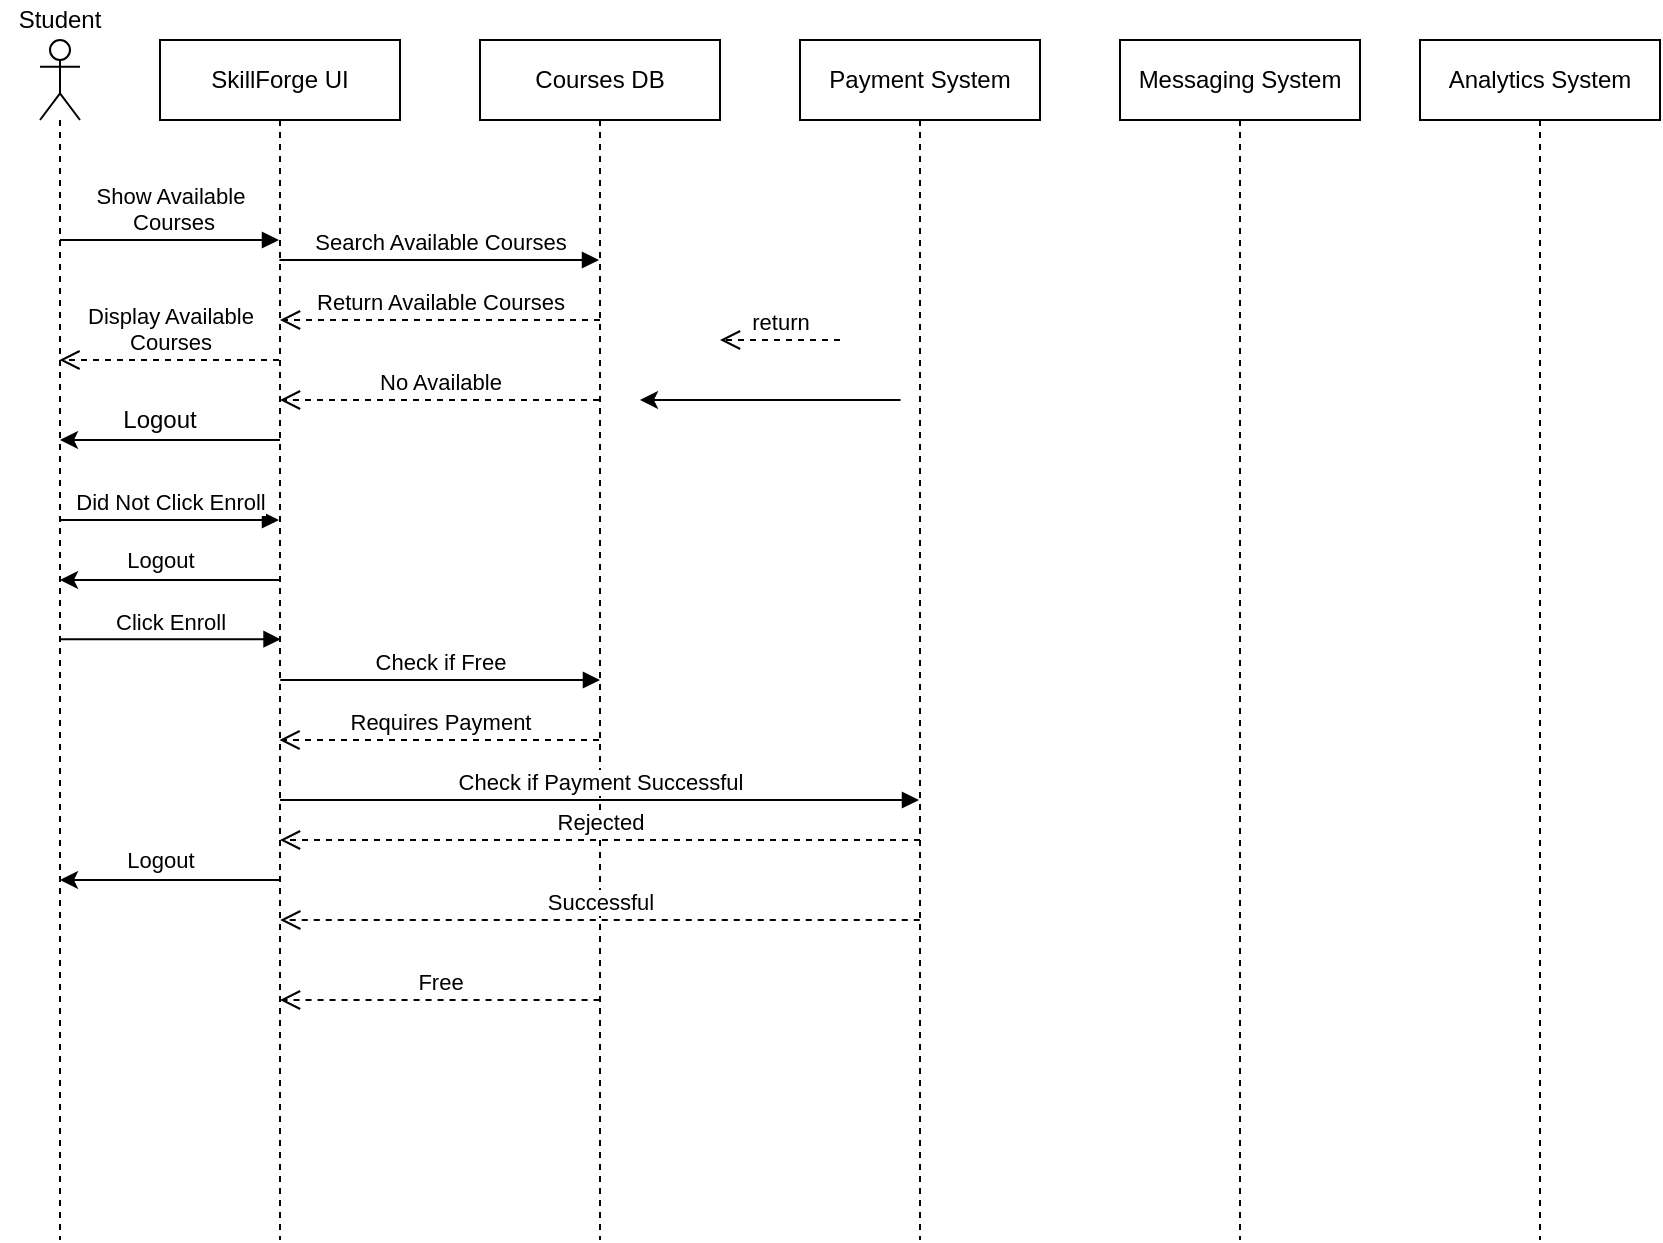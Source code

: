 <mxfile version="28.2.8">
  <diagram name="Page-1" id="lF81oiY1hW8vtEZ666zX">
    <mxGraphModel dx="841" dy="432" grid="1" gridSize="10" guides="1" tooltips="1" connect="1" arrows="1" fold="1" page="1" pageScale="1" pageWidth="850" pageHeight="1100" math="0" shadow="0">
      <root>
        <mxCell id="0" />
        <mxCell id="1" parent="0" />
        <mxCell id="_FFkfSNyMcupRzHrC7Rn-21" value="SkillForge UI" style="shape=umlLifeline;perimeter=lifelinePerimeter;whiteSpace=wrap;html=1;container=1;dropTarget=0;collapsible=0;recursiveResize=0;outlineConnect=0;portConstraint=eastwest;newEdgeStyle={&quot;curved&quot;:0,&quot;rounded&quot;:0};" vertex="1" parent="1">
          <mxGeometry x="160" y="80" width="120" height="600" as="geometry" />
        </mxCell>
        <mxCell id="_FFkfSNyMcupRzHrC7Rn-22" value="" style="shape=umlLifeline;perimeter=lifelinePerimeter;whiteSpace=wrap;html=1;container=1;dropTarget=0;collapsible=0;recursiveResize=0;outlineConnect=0;portConstraint=eastwest;newEdgeStyle={&quot;curved&quot;:0,&quot;rounded&quot;:0};participant=umlActor;" vertex="1" parent="1">
          <mxGeometry x="100" y="80" width="20" height="600" as="geometry" />
        </mxCell>
        <mxCell id="_FFkfSNyMcupRzHrC7Rn-23" value="Courses DB" style="shape=umlLifeline;perimeter=lifelinePerimeter;whiteSpace=wrap;html=1;container=1;dropTarget=0;collapsible=0;recursiveResize=0;outlineConnect=0;portConstraint=eastwest;newEdgeStyle={&quot;curved&quot;:0,&quot;rounded&quot;:0};" vertex="1" parent="1">
          <mxGeometry x="320" y="80" width="120" height="600" as="geometry" />
        </mxCell>
        <mxCell id="_FFkfSNyMcupRzHrC7Rn-24" value="Payment System" style="shape=umlLifeline;perimeter=lifelinePerimeter;whiteSpace=wrap;html=1;container=1;dropTarget=0;collapsible=0;recursiveResize=0;outlineConnect=0;portConstraint=eastwest;newEdgeStyle={&quot;curved&quot;:0,&quot;rounded&quot;:0};" vertex="1" parent="1">
          <mxGeometry x="480" y="80" width="120" height="600" as="geometry" />
        </mxCell>
        <mxCell id="_FFkfSNyMcupRzHrC7Rn-25" value="Messaging System" style="shape=umlLifeline;perimeter=lifelinePerimeter;whiteSpace=wrap;html=1;container=1;dropTarget=0;collapsible=0;recursiveResize=0;outlineConnect=0;portConstraint=eastwest;newEdgeStyle={&quot;curved&quot;:0,&quot;rounded&quot;:0};" vertex="1" parent="1">
          <mxGeometry x="640" y="80" width="120" height="600" as="geometry" />
        </mxCell>
        <mxCell id="_FFkfSNyMcupRzHrC7Rn-26" value="Analytics System" style="shape=umlLifeline;perimeter=lifelinePerimeter;whiteSpace=wrap;html=1;container=1;dropTarget=0;collapsible=0;recursiveResize=0;outlineConnect=0;portConstraint=eastwest;newEdgeStyle={&quot;curved&quot;:0,&quot;rounded&quot;:0};" vertex="1" parent="1">
          <mxGeometry x="790" y="80" width="120" height="600" as="geometry" />
        </mxCell>
        <mxCell id="_FFkfSNyMcupRzHrC7Rn-27" value="Return Available Courses" style="html=1;verticalAlign=bottom;endArrow=open;dashed=1;endSize=8;curved=0;rounded=0;" edge="1" parent="1" target="_FFkfSNyMcupRzHrC7Rn-21">
          <mxGeometry relative="1" as="geometry">
            <mxPoint x="380" y="220" as="sourcePoint" />
            <mxPoint x="300" y="220" as="targetPoint" />
          </mxGeometry>
        </mxCell>
        <mxCell id="_FFkfSNyMcupRzHrC7Rn-28" value="Check if Payment Successful" style="html=1;verticalAlign=bottom;endArrow=block;curved=0;rounded=0;" edge="1" parent="1" target="_FFkfSNyMcupRzHrC7Rn-24">
          <mxGeometry width="80" relative="1" as="geometry">
            <mxPoint x="220" y="460" as="sourcePoint" />
            <mxPoint x="300" y="460" as="targetPoint" />
          </mxGeometry>
        </mxCell>
        <mxCell id="_FFkfSNyMcupRzHrC7Rn-29" value="Show Available&lt;div&gt;&amp;nbsp;Courses&lt;/div&gt;" style="html=1;verticalAlign=bottom;endArrow=block;curved=0;rounded=0;" edge="1" parent="1" source="_FFkfSNyMcupRzHrC7Rn-22" target="_FFkfSNyMcupRzHrC7Rn-21">
          <mxGeometry width="80" relative="1" as="geometry">
            <mxPoint x="130" y="160" as="sourcePoint" />
            <mxPoint x="210" y="160" as="targetPoint" />
            <Array as="points">
              <mxPoint x="170" y="180" />
            </Array>
          </mxGeometry>
        </mxCell>
        <mxCell id="_FFkfSNyMcupRzHrC7Rn-30" value="Search Available Courses" style="html=1;verticalAlign=bottom;endArrow=block;curved=0;rounded=0;" edge="1" parent="1" target="_FFkfSNyMcupRzHrC7Rn-23">
          <mxGeometry width="80" relative="1" as="geometry">
            <mxPoint x="219.731" y="190" as="sourcePoint" />
            <mxPoint x="370" y="190" as="targetPoint" />
          </mxGeometry>
        </mxCell>
        <mxCell id="_FFkfSNyMcupRzHrC7Rn-32" value="Display Available&lt;div&gt;Courses&lt;/div&gt;" style="html=1;verticalAlign=bottom;endArrow=open;dashed=1;endSize=8;curved=0;rounded=0;" edge="1" parent="1">
          <mxGeometry relative="1" as="geometry">
            <mxPoint x="219.5" y="240" as="sourcePoint" />
            <mxPoint x="109.731" y="240" as="targetPoint" />
          </mxGeometry>
        </mxCell>
        <mxCell id="_FFkfSNyMcupRzHrC7Rn-33" value="Click Enroll" style="html=1;verticalAlign=bottom;endArrow=block;curved=0;rounded=0;" edge="1" parent="1">
          <mxGeometry width="80" relative="1" as="geometry">
            <mxPoint x="110.001" y="379.62" as="sourcePoint" />
            <mxPoint x="220.27" y="379.62" as="targetPoint" />
            <Array as="points">
              <mxPoint x="140.27" y="379.62" />
              <mxPoint x="170.27" y="379.62" />
            </Array>
          </mxGeometry>
        </mxCell>
        <mxCell id="_FFkfSNyMcupRzHrC7Rn-34" value="No Available" style="html=1;verticalAlign=bottom;endArrow=open;dashed=1;endSize=8;curved=0;rounded=0;" edge="1" parent="1" source="_FFkfSNyMcupRzHrC7Rn-23" target="_FFkfSNyMcupRzHrC7Rn-21">
          <mxGeometry relative="1" as="geometry">
            <mxPoint x="330" y="260" as="sourcePoint" />
            <mxPoint x="270" y="260" as="targetPoint" />
            <Array as="points">
              <mxPoint x="280" y="260" />
            </Array>
          </mxGeometry>
        </mxCell>
        <mxCell id="_FFkfSNyMcupRzHrC7Rn-36" value="" style="endArrow=classic;html=1;rounded=0;" edge="1" parent="1">
          <mxGeometry width="50" height="50" relative="1" as="geometry">
            <mxPoint x="530.27" y="260" as="sourcePoint" />
            <mxPoint x="400.001" y="260" as="targetPoint" />
          </mxGeometry>
        </mxCell>
        <mxCell id="_FFkfSNyMcupRzHrC7Rn-37" value="" style="endArrow=classic;html=1;rounded=0;" edge="1" parent="1" target="_FFkfSNyMcupRzHrC7Rn-22">
          <mxGeometry width="50" height="50" relative="1" as="geometry">
            <mxPoint x="220" y="280" as="sourcePoint" />
            <mxPoint x="120" y="280" as="targetPoint" />
          </mxGeometry>
        </mxCell>
        <mxCell id="_FFkfSNyMcupRzHrC7Rn-38" value="Logout" style="text;html=1;whiteSpace=wrap;strokeColor=none;fillColor=none;align=center;verticalAlign=middle;rounded=0;" vertex="1" parent="1">
          <mxGeometry x="130" y="260" width="60" height="20" as="geometry" />
        </mxCell>
        <mxCell id="_FFkfSNyMcupRzHrC7Rn-39" value="Check if Free" style="html=1;verticalAlign=bottom;endArrow=block;curved=0;rounded=0;" edge="1" parent="1">
          <mxGeometry x="-0.001" width="80" relative="1" as="geometry">
            <mxPoint x="220.111" y="400" as="sourcePoint" />
            <mxPoint x="380" y="400" as="targetPoint" />
            <Array as="points">
              <mxPoint x="330.38" y="400" />
            </Array>
            <mxPoint as="offset" />
          </mxGeometry>
        </mxCell>
        <mxCell id="_FFkfSNyMcupRzHrC7Rn-40" value="Student" style="text;html=1;whiteSpace=wrap;strokeColor=none;fillColor=none;align=center;verticalAlign=middle;rounded=0;" vertex="1" parent="1">
          <mxGeometry x="80" y="60" width="60" height="20" as="geometry" />
        </mxCell>
        <mxCell id="_FFkfSNyMcupRzHrC7Rn-42" value="return" style="html=1;verticalAlign=bottom;endArrow=open;dashed=1;endSize=8;curved=0;rounded=0;" edge="1" parent="1">
          <mxGeometry relative="1" as="geometry">
            <mxPoint x="500" y="230" as="sourcePoint" />
            <mxPoint x="440" y="230" as="targetPoint" />
          </mxGeometry>
        </mxCell>
        <mxCell id="_FFkfSNyMcupRzHrC7Rn-43" value="Did Not Click Enroll" style="html=1;verticalAlign=bottom;endArrow=block;curved=0;rounded=0;" edge="1" parent="1" source="_FFkfSNyMcupRzHrC7Rn-22" target="_FFkfSNyMcupRzHrC7Rn-21">
          <mxGeometry width="80" relative="1" as="geometry">
            <mxPoint x="120" y="320" as="sourcePoint" />
            <mxPoint x="212.71" y="320.0" as="targetPoint" />
            <Array as="points">
              <mxPoint x="183.21" y="320" />
            </Array>
          </mxGeometry>
        </mxCell>
        <mxCell id="_FFkfSNyMcupRzHrC7Rn-44" value="" style="endArrow=classic;html=1;rounded=0;" edge="1" parent="1">
          <mxGeometry width="50" height="50" relative="1" as="geometry">
            <mxPoint x="220" y="350" as="sourcePoint" />
            <mxPoint x="110" y="350" as="targetPoint" />
          </mxGeometry>
        </mxCell>
        <mxCell id="_FFkfSNyMcupRzHrC7Rn-45" value="Logout" style="edgeLabel;html=1;align=center;verticalAlign=middle;resizable=0;points=[];" vertex="1" connectable="0" parent="_FFkfSNyMcupRzHrC7Rn-44">
          <mxGeometry x="0.473" relative="1" as="geometry">
            <mxPoint x="21" y="-10" as="offset" />
          </mxGeometry>
        </mxCell>
        <mxCell id="_FFkfSNyMcupRzHrC7Rn-46" value="Requires Payment" style="html=1;verticalAlign=bottom;endArrow=open;dashed=1;endSize=8;curved=0;rounded=0;" edge="1" parent="1">
          <mxGeometry relative="1" as="geometry">
            <mxPoint x="379.5" y="430.0" as="sourcePoint" />
            <mxPoint x="219.731" y="430.0" as="targetPoint" />
          </mxGeometry>
        </mxCell>
        <mxCell id="_FFkfSNyMcupRzHrC7Rn-47" value="Free" style="html=1;verticalAlign=bottom;endArrow=open;dashed=1;endSize=8;curved=0;rounded=0;" edge="1" parent="1">
          <mxGeometry relative="1" as="geometry">
            <mxPoint x="379.77" y="560.0" as="sourcePoint" />
            <mxPoint x="220.001" y="560.0" as="targetPoint" />
          </mxGeometry>
        </mxCell>
        <mxCell id="_FFkfSNyMcupRzHrC7Rn-48" value="Successful" style="html=1;verticalAlign=bottom;endArrow=open;dashed=1;endSize=8;curved=0;rounded=0;" edge="1" parent="1">
          <mxGeometry relative="1" as="geometry">
            <mxPoint x="539.88" y="520.0" as="sourcePoint" />
            <mxPoint x="220.111" y="520.0" as="targetPoint" />
          </mxGeometry>
        </mxCell>
        <mxCell id="_FFkfSNyMcupRzHrC7Rn-49" value="Rejected" style="html=1;verticalAlign=bottom;endArrow=open;dashed=1;endSize=8;curved=0;rounded=0;" edge="1" parent="1" target="_FFkfSNyMcupRzHrC7Rn-21">
          <mxGeometry relative="1" as="geometry">
            <mxPoint x="540" y="480" as="sourcePoint" />
            <mxPoint x="480" y="480" as="targetPoint" />
          </mxGeometry>
        </mxCell>
        <mxCell id="_FFkfSNyMcupRzHrC7Rn-50" value="" style="endArrow=classic;html=1;rounded=0;" edge="1" parent="1">
          <mxGeometry width="50" height="50" relative="1" as="geometry">
            <mxPoint x="220" y="500" as="sourcePoint" />
            <mxPoint x="110" y="500" as="targetPoint" />
          </mxGeometry>
        </mxCell>
        <mxCell id="_FFkfSNyMcupRzHrC7Rn-51" value="Logout" style="edgeLabel;html=1;align=center;verticalAlign=middle;resizable=0;points=[];" vertex="1" connectable="0" parent="_FFkfSNyMcupRzHrC7Rn-50">
          <mxGeometry x="0.473" relative="1" as="geometry">
            <mxPoint x="21" y="-10" as="offset" />
          </mxGeometry>
        </mxCell>
      </root>
    </mxGraphModel>
  </diagram>
</mxfile>
